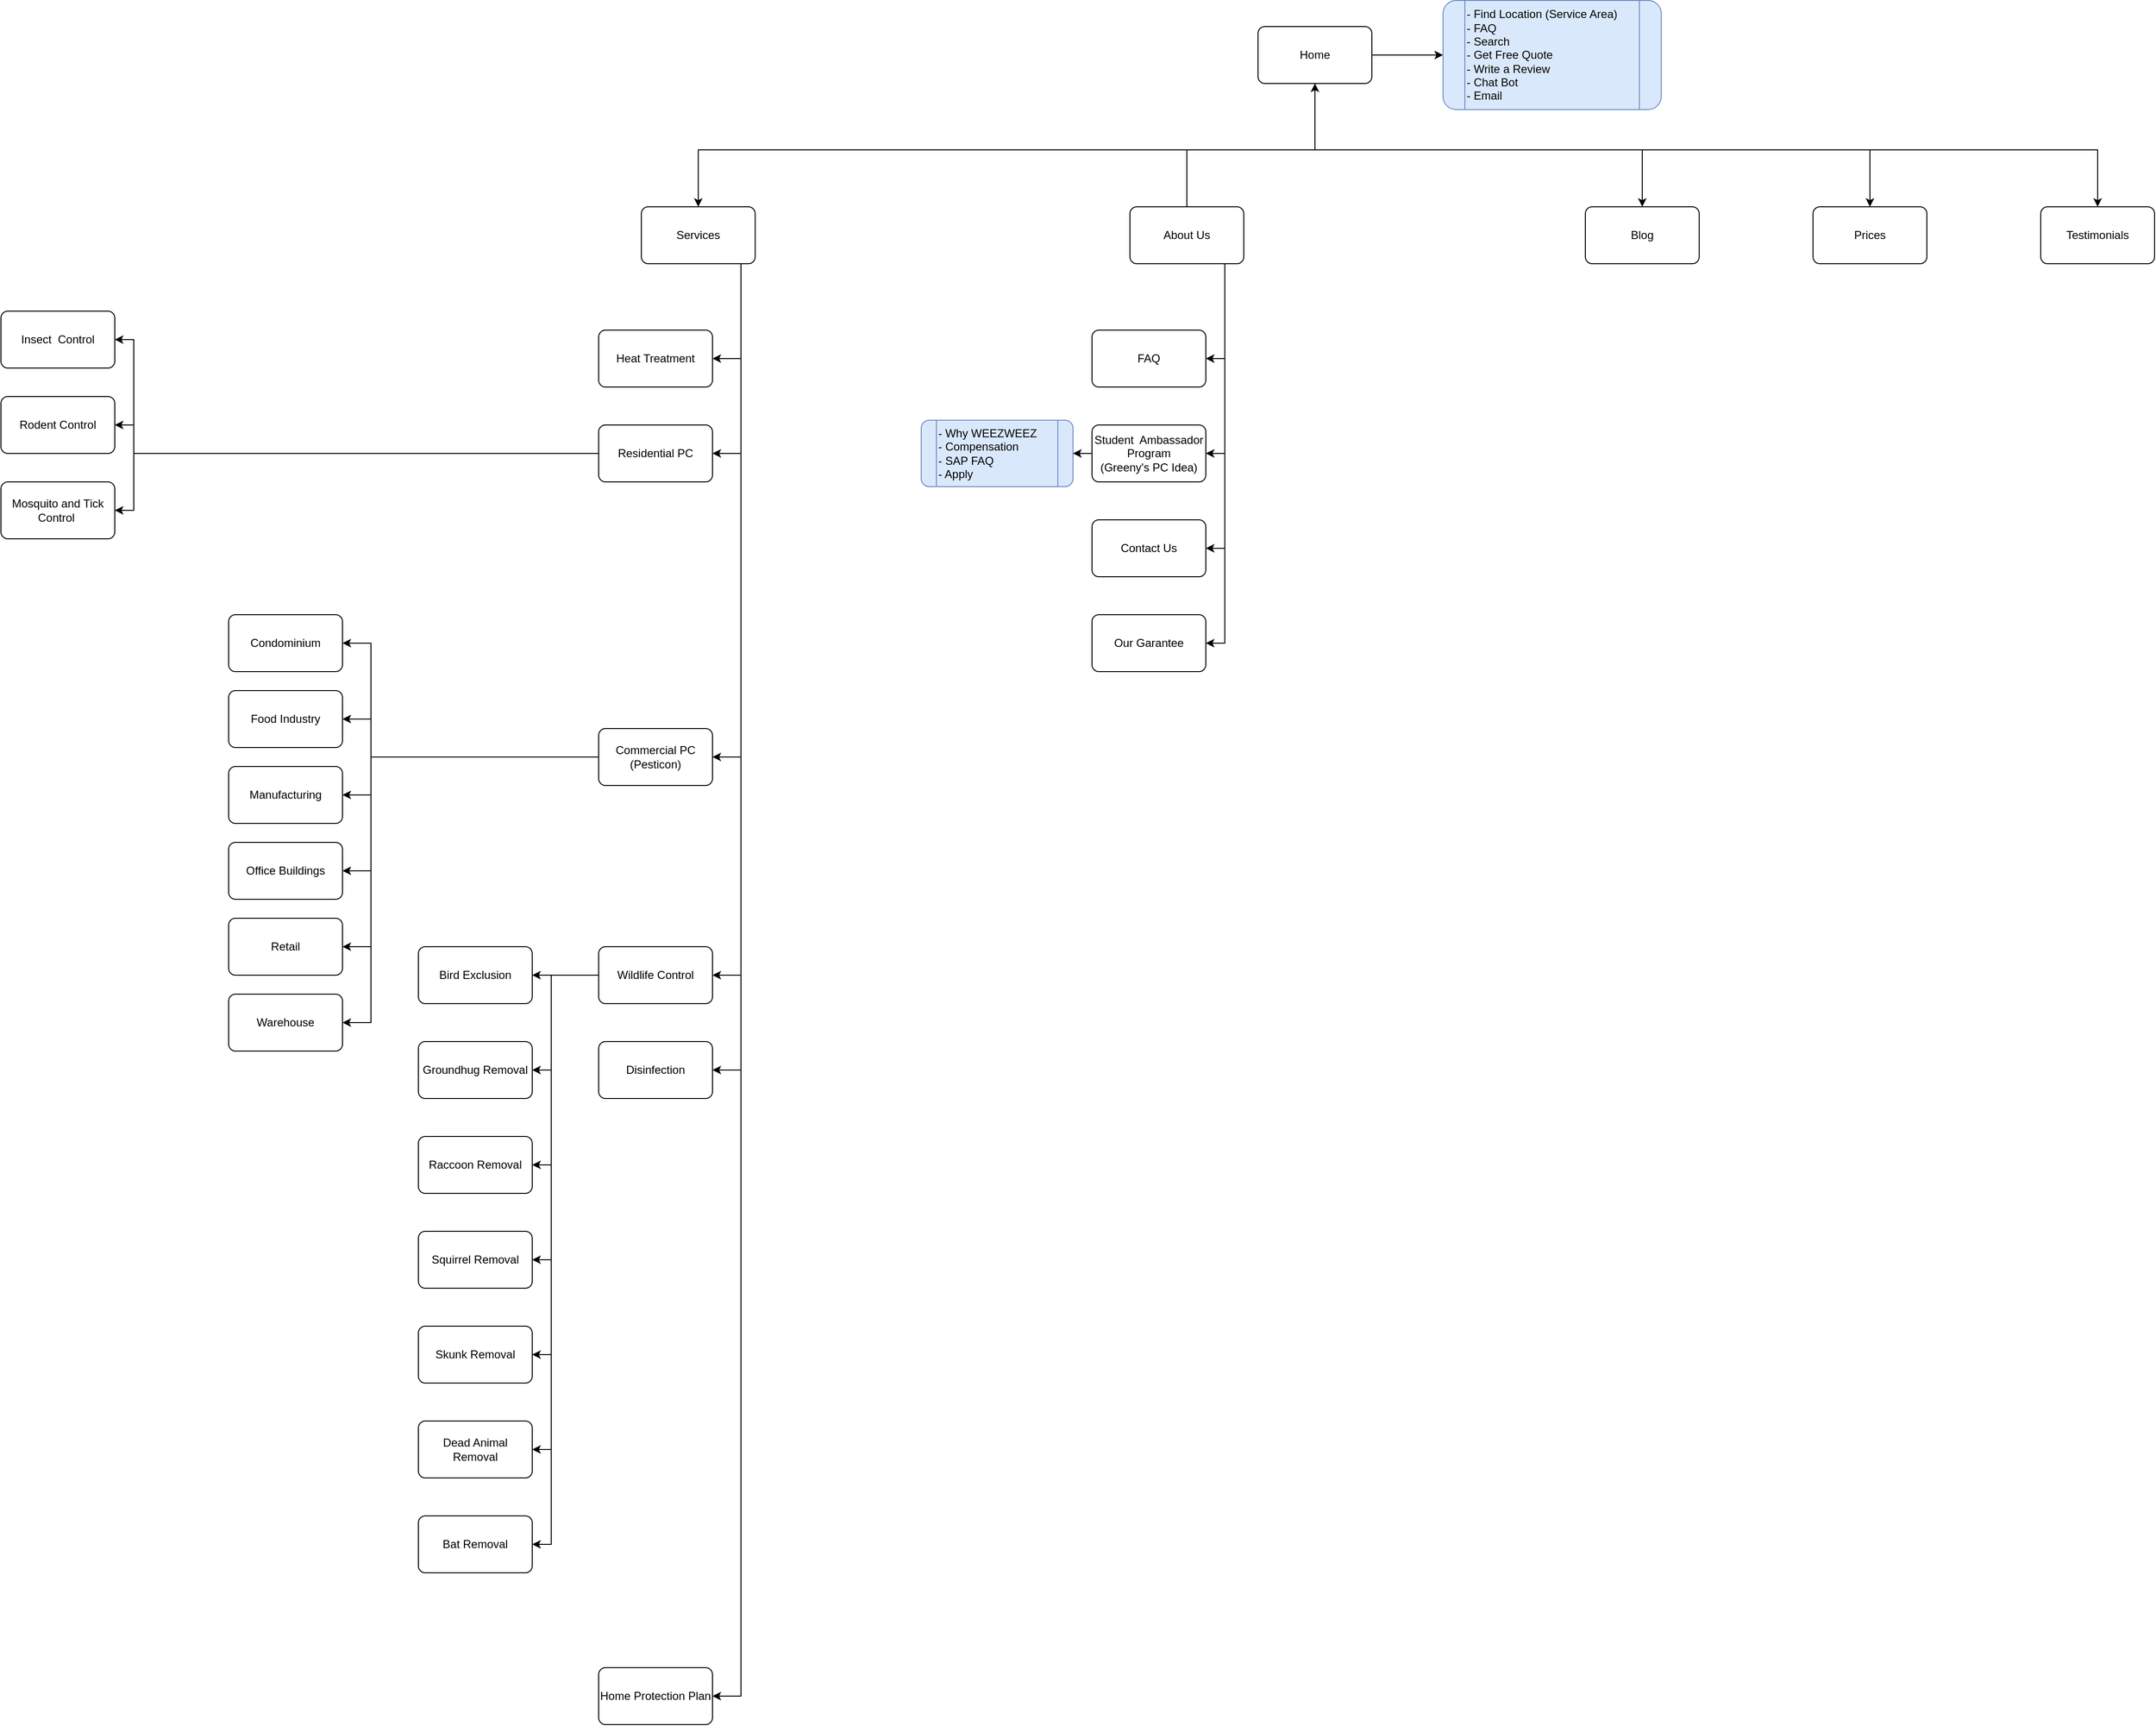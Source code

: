 <mxfile version="22.1.7" type="github">
  <diagram name="Page-1" id="Jv1g81ATU9zkHoRyQLGm">
    <mxGraphModel dx="3435" dy="4033" grid="1" gridSize="10" guides="1" tooltips="1" connect="1" arrows="1" fold="1" page="1" pageScale="1" pageWidth="850" pageHeight="1100" math="0" shadow="0">
      <root>
        <mxCell id="0" />
        <mxCell id="1" parent="0" />
        <mxCell id="5xi1tdNm8i5OjT9YdTC8-5" value="" style="edgeStyle=orthogonalEdgeStyle;rounded=0;orthogonalLoop=1;jettySize=auto;html=1;" edge="1" parent="1" source="5xi1tdNm8i5OjT9YdTC8-1" target="5xi1tdNm8i5OjT9YdTC8-4">
          <mxGeometry relative="1" as="geometry">
            <Array as="points">
              <mxPoint x="425" y="180" />
              <mxPoint x="-225" y="180" />
            </Array>
          </mxGeometry>
        </mxCell>
        <mxCell id="5xi1tdNm8i5OjT9YdTC8-19" value="" style="edgeStyle=orthogonalEdgeStyle;rounded=0;orthogonalLoop=1;jettySize=auto;html=1;" edge="1" parent="1" source="5xi1tdNm8i5OjT9YdTC8-1" target="5xi1tdNm8i5OjT9YdTC8-18">
          <mxGeometry relative="1" as="geometry">
            <Array as="points">
              <mxPoint x="425" y="180" />
              <mxPoint x="770" y="180" />
            </Array>
          </mxGeometry>
        </mxCell>
        <mxCell id="5xi1tdNm8i5OjT9YdTC8-36" value="" style="edgeStyle=orthogonalEdgeStyle;rounded=0;orthogonalLoop=1;jettySize=auto;html=1;" edge="1" parent="1" source="5xi1tdNm8i5OjT9YdTC8-1" target="5xi1tdNm8i5OjT9YdTC8-35">
          <mxGeometry relative="1" as="geometry" />
        </mxCell>
        <mxCell id="5xi1tdNm8i5OjT9YdTC8-57" value="" style="edgeStyle=orthogonalEdgeStyle;rounded=0;orthogonalLoop=1;jettySize=auto;html=1;" edge="1" parent="1" source="5xi1tdNm8i5OjT9YdTC8-1" target="5xi1tdNm8i5OjT9YdTC8-56">
          <mxGeometry relative="1" as="geometry">
            <Array as="points">
              <mxPoint x="425" y="180" />
              <mxPoint x="1250" y="180" />
            </Array>
          </mxGeometry>
        </mxCell>
        <mxCell id="5xi1tdNm8i5OjT9YdTC8-94" value="" style="edgeStyle=orthogonalEdgeStyle;rounded=0;orthogonalLoop=1;jettySize=auto;html=1;" edge="1" parent="1" source="5xi1tdNm8i5OjT9YdTC8-1" target="5xi1tdNm8i5OjT9YdTC8-93">
          <mxGeometry relative="1" as="geometry">
            <Array as="points">
              <mxPoint x="425" y="180" />
              <mxPoint x="1010" y="180" />
            </Array>
          </mxGeometry>
        </mxCell>
        <mxCell id="5xi1tdNm8i5OjT9YdTC8-1" value="Home" style="rounded=1;whiteSpace=wrap;html=1;arcSize=12;" vertex="1" parent="1">
          <mxGeometry x="365" y="50" width="120" height="60" as="geometry" />
        </mxCell>
        <mxCell id="5xi1tdNm8i5OjT9YdTC8-25" value="" style="edgeStyle=orthogonalEdgeStyle;rounded=0;orthogonalLoop=1;jettySize=auto;html=1;" edge="1" parent="1" source="5xi1tdNm8i5OjT9YdTC8-4" target="5xi1tdNm8i5OjT9YdTC8-24">
          <mxGeometry relative="1" as="geometry">
            <Array as="points">
              <mxPoint x="-180" y="500" />
            </Array>
          </mxGeometry>
        </mxCell>
        <mxCell id="5xi1tdNm8i5OjT9YdTC8-28" value="" style="edgeStyle=orthogonalEdgeStyle;rounded=0;orthogonalLoop=1;jettySize=auto;html=1;" edge="1" parent="1" source="5xi1tdNm8i5OjT9YdTC8-4" target="5xi1tdNm8i5OjT9YdTC8-27">
          <mxGeometry relative="1" as="geometry">
            <Array as="points">
              <mxPoint x="-180" y="400" />
            </Array>
          </mxGeometry>
        </mxCell>
        <mxCell id="5xi1tdNm8i5OjT9YdTC8-34" style="edgeStyle=orthogonalEdgeStyle;rounded=0;orthogonalLoop=1;jettySize=auto;html=1;exitX=0.5;exitY=1;exitDx=0;exitDy=0;entryX=1;entryY=0.5;entryDx=0;entryDy=0;" edge="1" parent="1" source="5xi1tdNm8i5OjT9YdTC8-4" target="5xi1tdNm8i5OjT9YdTC8-32">
          <mxGeometry relative="1" as="geometry">
            <Array as="points">
              <mxPoint x="-180" y="300" />
              <mxPoint x="-180" y="820" />
            </Array>
          </mxGeometry>
        </mxCell>
        <mxCell id="5xi1tdNm8i5OjT9YdTC8-53" value="" style="edgeStyle=orthogonalEdgeStyle;rounded=0;orthogonalLoop=1;jettySize=auto;html=1;" edge="1" parent="1" source="5xi1tdNm8i5OjT9YdTC8-4" target="5xi1tdNm8i5OjT9YdTC8-52">
          <mxGeometry relative="1" as="geometry">
            <Array as="points">
              <mxPoint x="-180" y="1050" />
            </Array>
          </mxGeometry>
        </mxCell>
        <mxCell id="5xi1tdNm8i5OjT9YdTC8-55" value="" style="edgeStyle=orthogonalEdgeStyle;rounded=0;orthogonalLoop=1;jettySize=auto;html=1;" edge="1" parent="1" source="5xi1tdNm8i5OjT9YdTC8-4" target="5xi1tdNm8i5OjT9YdTC8-54">
          <mxGeometry relative="1" as="geometry">
            <Array as="points">
              <mxPoint x="-180" y="1150" />
            </Array>
          </mxGeometry>
        </mxCell>
        <mxCell id="5xi1tdNm8i5OjT9YdTC8-75" value="" style="edgeStyle=orthogonalEdgeStyle;rounded=0;orthogonalLoop=1;jettySize=auto;html=1;" edge="1" parent="1" source="5xi1tdNm8i5OjT9YdTC8-4" target="5xi1tdNm8i5OjT9YdTC8-74">
          <mxGeometry relative="1" as="geometry">
            <Array as="points">
              <mxPoint x="-180" y="1810" />
            </Array>
          </mxGeometry>
        </mxCell>
        <mxCell id="5xi1tdNm8i5OjT9YdTC8-4" value="Services" style="rounded=1;whiteSpace=wrap;html=1;arcSize=12;" vertex="1" parent="1">
          <mxGeometry x="-285" y="240" width="120" height="60" as="geometry" />
        </mxCell>
        <mxCell id="5xi1tdNm8i5OjT9YdTC8-38" value="" style="edgeStyle=orthogonalEdgeStyle;rounded=0;orthogonalLoop=1;jettySize=auto;html=1;" edge="1" parent="1" source="5xi1tdNm8i5OjT9YdTC8-16" target="5xi1tdNm8i5OjT9YdTC8-37">
          <mxGeometry relative="1" as="geometry">
            <Array as="points">
              <mxPoint x="330" y="400" />
            </Array>
          </mxGeometry>
        </mxCell>
        <mxCell id="5xi1tdNm8i5OjT9YdTC8-41" value="" style="edgeStyle=orthogonalEdgeStyle;rounded=0;orthogonalLoop=1;jettySize=auto;html=1;" edge="1" parent="1" source="5xi1tdNm8i5OjT9YdTC8-16" target="5xi1tdNm8i5OjT9YdTC8-40">
          <mxGeometry relative="1" as="geometry">
            <Array as="points">
              <mxPoint x="330" y="340" />
              <mxPoint x="330" y="340" />
            </Array>
          </mxGeometry>
        </mxCell>
        <mxCell id="5xi1tdNm8i5OjT9YdTC8-44" style="edgeStyle=orthogonalEdgeStyle;rounded=0;orthogonalLoop=1;jettySize=auto;html=1;exitX=0.5;exitY=1;exitDx=0;exitDy=0;entryX=1;entryY=0.5;entryDx=0;entryDy=0;" edge="1" parent="1" source="5xi1tdNm8i5OjT9YdTC8-16" target="5xi1tdNm8i5OjT9YdTC8-20">
          <mxGeometry relative="1" as="geometry">
            <Array as="points">
              <mxPoint x="330" y="300" />
              <mxPoint x="330" y="600" />
            </Array>
          </mxGeometry>
        </mxCell>
        <mxCell id="5xi1tdNm8i5OjT9YdTC8-45" style="edgeStyle=orthogonalEdgeStyle;rounded=0;orthogonalLoop=1;jettySize=auto;html=1;exitX=0.5;exitY=0;exitDx=0;exitDy=0;entryX=0.5;entryY=1;entryDx=0;entryDy=0;" edge="1" parent="1" source="5xi1tdNm8i5OjT9YdTC8-16" target="5xi1tdNm8i5OjT9YdTC8-1">
          <mxGeometry relative="1" as="geometry">
            <Array as="points">
              <mxPoint x="290" y="180" />
              <mxPoint x="425" y="180" />
            </Array>
          </mxGeometry>
        </mxCell>
        <mxCell id="5xi1tdNm8i5OjT9YdTC8-92" value="" style="edgeStyle=orthogonalEdgeStyle;rounded=0;orthogonalLoop=1;jettySize=auto;html=1;" edge="1" parent="1" source="5xi1tdNm8i5OjT9YdTC8-16" target="5xi1tdNm8i5OjT9YdTC8-91">
          <mxGeometry relative="1" as="geometry">
            <Array as="points">
              <mxPoint x="330" y="700" />
            </Array>
          </mxGeometry>
        </mxCell>
        <mxCell id="5xi1tdNm8i5OjT9YdTC8-16" value="About Us" style="rounded=1;whiteSpace=wrap;html=1;arcSize=12;" vertex="1" parent="1">
          <mxGeometry x="230" y="240" width="120" height="60" as="geometry" />
        </mxCell>
        <mxCell id="5xi1tdNm8i5OjT9YdTC8-18" value="Blog" style="rounded=1;whiteSpace=wrap;html=1;arcSize=12;" vertex="1" parent="1">
          <mxGeometry x="710" y="240" width="120" height="60" as="geometry" />
        </mxCell>
        <mxCell id="5xi1tdNm8i5OjT9YdTC8-20" value="Contact Us" style="rounded=1;whiteSpace=wrap;html=1;arcSize=12;" vertex="1" parent="1">
          <mxGeometry x="190" y="570" width="120" height="60" as="geometry" />
        </mxCell>
        <mxCell id="5xi1tdNm8i5OjT9YdTC8-47" value="" style="edgeStyle=orthogonalEdgeStyle;rounded=0;orthogonalLoop=1;jettySize=auto;html=1;" edge="1" parent="1" source="5xi1tdNm8i5OjT9YdTC8-24" target="5xi1tdNm8i5OjT9YdTC8-46">
          <mxGeometry relative="1" as="geometry">
            <Array as="points">
              <mxPoint x="-820" y="500" />
              <mxPoint x="-820" y="380" />
            </Array>
          </mxGeometry>
        </mxCell>
        <mxCell id="5xi1tdNm8i5OjT9YdTC8-49" value="" style="edgeStyle=orthogonalEdgeStyle;rounded=0;orthogonalLoop=1;jettySize=auto;html=1;" edge="1" parent="1" source="5xi1tdNm8i5OjT9YdTC8-24" target="5xi1tdNm8i5OjT9YdTC8-48">
          <mxGeometry relative="1" as="geometry">
            <Array as="points">
              <mxPoint x="-820" y="500" />
              <mxPoint x="-820" y="470" />
            </Array>
          </mxGeometry>
        </mxCell>
        <mxCell id="5xi1tdNm8i5OjT9YdTC8-51" value="" style="edgeStyle=orthogonalEdgeStyle;rounded=0;orthogonalLoop=1;jettySize=auto;html=1;" edge="1" parent="1" source="5xi1tdNm8i5OjT9YdTC8-24" target="5xi1tdNm8i5OjT9YdTC8-50">
          <mxGeometry relative="1" as="geometry">
            <Array as="points">
              <mxPoint x="-820" y="500" />
              <mxPoint x="-820" y="560" />
            </Array>
          </mxGeometry>
        </mxCell>
        <mxCell id="5xi1tdNm8i5OjT9YdTC8-24" value="Residential PC" style="rounded=1;whiteSpace=wrap;html=1;arcSize=12;" vertex="1" parent="1">
          <mxGeometry x="-330" y="470" width="120" height="60" as="geometry" />
        </mxCell>
        <mxCell id="5xi1tdNm8i5OjT9YdTC8-27" value="Heat Treatment" style="rounded=1;whiteSpace=wrap;html=1;arcSize=12;" vertex="1" parent="1">
          <mxGeometry x="-330" y="370" width="120" height="60" as="geometry" />
        </mxCell>
        <mxCell id="5xi1tdNm8i5OjT9YdTC8-77" value="" style="edgeStyle=orthogonalEdgeStyle;rounded=0;orthogonalLoop=1;jettySize=auto;html=1;entryX=1;entryY=0.5;entryDx=0;entryDy=0;" edge="1" parent="1" source="5xi1tdNm8i5OjT9YdTC8-32" target="5xi1tdNm8i5OjT9YdTC8-76">
          <mxGeometry relative="1" as="geometry">
            <Array as="points">
              <mxPoint x="-570" y="820" />
              <mxPoint x="-570" y="700" />
            </Array>
          </mxGeometry>
        </mxCell>
        <mxCell id="5xi1tdNm8i5OjT9YdTC8-79" value="" style="edgeStyle=orthogonalEdgeStyle;rounded=0;orthogonalLoop=1;jettySize=auto;html=1;" edge="1" parent="1" source="5xi1tdNm8i5OjT9YdTC8-32" target="5xi1tdNm8i5OjT9YdTC8-78">
          <mxGeometry relative="1" as="geometry">
            <Array as="points">
              <mxPoint x="-570" y="820" />
              <mxPoint x="-570" y="780" />
            </Array>
          </mxGeometry>
        </mxCell>
        <mxCell id="5xi1tdNm8i5OjT9YdTC8-81" value="" style="edgeStyle=orthogonalEdgeStyle;rounded=0;orthogonalLoop=1;jettySize=auto;html=1;" edge="1" parent="1" source="5xi1tdNm8i5OjT9YdTC8-32" target="5xi1tdNm8i5OjT9YdTC8-80">
          <mxGeometry relative="1" as="geometry">
            <Array as="points">
              <mxPoint x="-570" y="820" />
              <mxPoint x="-570" y="860" />
            </Array>
          </mxGeometry>
        </mxCell>
        <mxCell id="5xi1tdNm8i5OjT9YdTC8-83" value="" style="edgeStyle=orthogonalEdgeStyle;rounded=0;orthogonalLoop=1;jettySize=auto;html=1;entryX=1;entryY=0.5;entryDx=0;entryDy=0;" edge="1" parent="1" source="5xi1tdNm8i5OjT9YdTC8-32" target="5xi1tdNm8i5OjT9YdTC8-82">
          <mxGeometry relative="1" as="geometry">
            <mxPoint x="-570" y="900" as="targetPoint" />
            <Array as="points">
              <mxPoint x="-570" y="820" />
              <mxPoint x="-570" y="940" />
            </Array>
          </mxGeometry>
        </mxCell>
        <mxCell id="5xi1tdNm8i5OjT9YdTC8-85" value="" style="edgeStyle=orthogonalEdgeStyle;rounded=0;orthogonalLoop=1;jettySize=auto;html=1;" edge="1" parent="1" source="5xi1tdNm8i5OjT9YdTC8-32" target="5xi1tdNm8i5OjT9YdTC8-84">
          <mxGeometry relative="1" as="geometry">
            <Array as="points">
              <mxPoint x="-570" y="820" />
              <mxPoint x="-570" y="1020" />
            </Array>
          </mxGeometry>
        </mxCell>
        <mxCell id="5xi1tdNm8i5OjT9YdTC8-88" value="" style="edgeStyle=orthogonalEdgeStyle;rounded=0;orthogonalLoop=1;jettySize=auto;html=1;" edge="1" parent="1" source="5xi1tdNm8i5OjT9YdTC8-32" target="5xi1tdNm8i5OjT9YdTC8-87">
          <mxGeometry relative="1" as="geometry">
            <Array as="points">
              <mxPoint x="-570" y="820" />
              <mxPoint x="-570" y="1100" />
            </Array>
          </mxGeometry>
        </mxCell>
        <mxCell id="5xi1tdNm8i5OjT9YdTC8-32" value="Commercial PC&lt;br&gt;(Pesticon)" style="rounded=1;whiteSpace=wrap;html=1;arcSize=12;" vertex="1" parent="1">
          <mxGeometry x="-330" y="790" width="120" height="60" as="geometry" />
        </mxCell>
        <mxCell id="5xi1tdNm8i5OjT9YdTC8-35" value="- Find Location (Service Area)&lt;br&gt;- FAQ&lt;br&gt;- Search&lt;br&gt;- Get Free Quote&lt;br&gt;- Write a Review&lt;br&gt;- Chat Bot&lt;br&gt;- Email" style="shape=process;whiteSpace=wrap;html=1;backgroundOutline=1;rounded=1;arcSize=12;fillColor=#dae8fc;strokeColor=#6c8ebf;align=left;" vertex="1" parent="1">
          <mxGeometry x="560" y="22.5" width="230" height="115" as="geometry" />
        </mxCell>
        <mxCell id="5xi1tdNm8i5OjT9YdTC8-37" value="FAQ" style="rounded=1;whiteSpace=wrap;html=1;arcSize=12;" vertex="1" parent="1">
          <mxGeometry x="190" y="370" width="120" height="60" as="geometry" />
        </mxCell>
        <mxCell id="5xi1tdNm8i5OjT9YdTC8-43" value="" style="edgeStyle=orthogonalEdgeStyle;rounded=0;orthogonalLoop=1;jettySize=auto;html=1;" edge="1" parent="1" source="5xi1tdNm8i5OjT9YdTC8-40" target="5xi1tdNm8i5OjT9YdTC8-42">
          <mxGeometry relative="1" as="geometry" />
        </mxCell>
        <mxCell id="5xi1tdNm8i5OjT9YdTC8-40" value="Student&amp;nbsp; Ambassador Program&lt;br&gt;(Greeny&#39;s PC Idea)" style="rounded=1;whiteSpace=wrap;html=1;arcSize=12;" vertex="1" parent="1">
          <mxGeometry x="190" y="470" width="120" height="60" as="geometry" />
        </mxCell>
        <mxCell id="5xi1tdNm8i5OjT9YdTC8-42" value="- Why WEEZWEEZ&lt;br&gt;- Compensation&lt;br&gt;- SAP FAQ&lt;br&gt;- Apply" style="shape=process;whiteSpace=wrap;html=1;backgroundOutline=1;rounded=1;arcSize=12;align=left;fillColor=#dae8fc;strokeColor=#6c8ebf;" vertex="1" parent="1">
          <mxGeometry x="10" y="465" width="160" height="70" as="geometry" />
        </mxCell>
        <mxCell id="5xi1tdNm8i5OjT9YdTC8-46" value="Insect&amp;nbsp; Control" style="rounded=1;whiteSpace=wrap;html=1;arcSize=12;" vertex="1" parent="1">
          <mxGeometry x="-960" y="350" width="120" height="60" as="geometry" />
        </mxCell>
        <mxCell id="5xi1tdNm8i5OjT9YdTC8-48" value="Rodent Control" style="rounded=1;whiteSpace=wrap;html=1;arcSize=12;" vertex="1" parent="1">
          <mxGeometry x="-960" y="440" width="120" height="60" as="geometry" />
        </mxCell>
        <mxCell id="5xi1tdNm8i5OjT9YdTC8-50" value="Mosquito and Tick Control&amp;nbsp;" style="rounded=1;whiteSpace=wrap;html=1;arcSize=12;" vertex="1" parent="1">
          <mxGeometry x="-960" y="530" width="120" height="60" as="geometry" />
        </mxCell>
        <mxCell id="5xi1tdNm8i5OjT9YdTC8-59" value="" style="edgeStyle=orthogonalEdgeStyle;rounded=0;orthogonalLoop=1;jettySize=auto;html=1;" edge="1" parent="1" source="5xi1tdNm8i5OjT9YdTC8-52" target="5xi1tdNm8i5OjT9YdTC8-58">
          <mxGeometry relative="1" as="geometry" />
        </mxCell>
        <mxCell id="5xi1tdNm8i5OjT9YdTC8-61" value="" style="edgeStyle=orthogonalEdgeStyle;rounded=0;orthogonalLoop=1;jettySize=auto;html=1;" edge="1" parent="1" source="5xi1tdNm8i5OjT9YdTC8-52" target="5xi1tdNm8i5OjT9YdTC8-60">
          <mxGeometry relative="1" as="geometry">
            <Array as="points">
              <mxPoint x="-380" y="1050" />
              <mxPoint x="-380" y="1150" />
            </Array>
          </mxGeometry>
        </mxCell>
        <mxCell id="5xi1tdNm8i5OjT9YdTC8-63" value="" style="edgeStyle=orthogonalEdgeStyle;rounded=0;orthogonalLoop=1;jettySize=auto;html=1;" edge="1" parent="1" source="5xi1tdNm8i5OjT9YdTC8-52" target="5xi1tdNm8i5OjT9YdTC8-62">
          <mxGeometry relative="1" as="geometry">
            <Array as="points">
              <mxPoint x="-380" y="1050" />
              <mxPoint x="-380" y="1250" />
            </Array>
          </mxGeometry>
        </mxCell>
        <mxCell id="5xi1tdNm8i5OjT9YdTC8-66" value="" style="edgeStyle=orthogonalEdgeStyle;rounded=0;orthogonalLoop=1;jettySize=auto;html=1;" edge="1" parent="1" source="5xi1tdNm8i5OjT9YdTC8-52" target="5xi1tdNm8i5OjT9YdTC8-65">
          <mxGeometry relative="1" as="geometry">
            <Array as="points">
              <mxPoint x="-380" y="1050" />
              <mxPoint x="-380" y="1350" />
            </Array>
          </mxGeometry>
        </mxCell>
        <mxCell id="5xi1tdNm8i5OjT9YdTC8-68" value="" style="edgeStyle=orthogonalEdgeStyle;rounded=0;orthogonalLoop=1;jettySize=auto;html=1;" edge="1" parent="1" source="5xi1tdNm8i5OjT9YdTC8-52" target="5xi1tdNm8i5OjT9YdTC8-67">
          <mxGeometry relative="1" as="geometry">
            <Array as="points">
              <mxPoint x="-380" y="1050" />
              <mxPoint x="-380" y="1450" />
            </Array>
          </mxGeometry>
        </mxCell>
        <mxCell id="5xi1tdNm8i5OjT9YdTC8-71" value="" style="edgeStyle=orthogonalEdgeStyle;rounded=0;orthogonalLoop=1;jettySize=auto;html=1;" edge="1" parent="1" source="5xi1tdNm8i5OjT9YdTC8-52" target="5xi1tdNm8i5OjT9YdTC8-70">
          <mxGeometry relative="1" as="geometry">
            <Array as="points">
              <mxPoint x="-380" y="1050" />
              <mxPoint x="-380" y="1550" />
            </Array>
          </mxGeometry>
        </mxCell>
        <mxCell id="5xi1tdNm8i5OjT9YdTC8-73" value="" style="edgeStyle=orthogonalEdgeStyle;rounded=0;orthogonalLoop=1;jettySize=auto;html=1;" edge="1" parent="1" source="5xi1tdNm8i5OjT9YdTC8-52" target="5xi1tdNm8i5OjT9YdTC8-72">
          <mxGeometry relative="1" as="geometry">
            <Array as="points">
              <mxPoint x="-380" y="1050" />
              <mxPoint x="-380" y="1650" />
            </Array>
          </mxGeometry>
        </mxCell>
        <mxCell id="5xi1tdNm8i5OjT9YdTC8-52" value="Wildlife Control" style="rounded=1;whiteSpace=wrap;html=1;arcSize=12;" vertex="1" parent="1">
          <mxGeometry x="-330" y="1020" width="120" height="60" as="geometry" />
        </mxCell>
        <mxCell id="5xi1tdNm8i5OjT9YdTC8-54" value="Disinfection" style="rounded=1;whiteSpace=wrap;html=1;arcSize=12;" vertex="1" parent="1">
          <mxGeometry x="-330" y="1120" width="120" height="60" as="geometry" />
        </mxCell>
        <mxCell id="5xi1tdNm8i5OjT9YdTC8-56" value="Testimonials" style="rounded=1;whiteSpace=wrap;html=1;arcSize=12;" vertex="1" parent="1">
          <mxGeometry x="1190" y="240" width="120" height="60" as="geometry" />
        </mxCell>
        <mxCell id="5xi1tdNm8i5OjT9YdTC8-58" value="Bird Exclusion" style="rounded=1;whiteSpace=wrap;html=1;arcSize=12;" vertex="1" parent="1">
          <mxGeometry x="-520" y="1020" width="120" height="60" as="geometry" />
        </mxCell>
        <mxCell id="5xi1tdNm8i5OjT9YdTC8-60" value="Groundhug Removal" style="rounded=1;whiteSpace=wrap;html=1;arcSize=12;" vertex="1" parent="1">
          <mxGeometry x="-520" y="1120" width="120" height="60" as="geometry" />
        </mxCell>
        <mxCell id="5xi1tdNm8i5OjT9YdTC8-62" value="Raccoon Removal" style="rounded=1;whiteSpace=wrap;html=1;arcSize=12;" vertex="1" parent="1">
          <mxGeometry x="-520" y="1220" width="120" height="60" as="geometry" />
        </mxCell>
        <mxCell id="5xi1tdNm8i5OjT9YdTC8-65" value="Squirrel Removal" style="rounded=1;whiteSpace=wrap;html=1;arcSize=12;" vertex="1" parent="1">
          <mxGeometry x="-520" y="1320" width="120" height="60" as="geometry" />
        </mxCell>
        <mxCell id="5xi1tdNm8i5OjT9YdTC8-67" value="Skunk Removal" style="rounded=1;whiteSpace=wrap;html=1;arcSize=12;" vertex="1" parent="1">
          <mxGeometry x="-520" y="1420" width="120" height="60" as="geometry" />
        </mxCell>
        <mxCell id="5xi1tdNm8i5OjT9YdTC8-70" value="Dead Animal Removal" style="rounded=1;whiteSpace=wrap;html=1;arcSize=12;" vertex="1" parent="1">
          <mxGeometry x="-520" y="1520" width="120" height="60" as="geometry" />
        </mxCell>
        <mxCell id="5xi1tdNm8i5OjT9YdTC8-72" value="Bat Removal" style="rounded=1;whiteSpace=wrap;html=1;arcSize=12;" vertex="1" parent="1">
          <mxGeometry x="-520" y="1620" width="120" height="60" as="geometry" />
        </mxCell>
        <mxCell id="5xi1tdNm8i5OjT9YdTC8-74" value="Home Protection Plan" style="rounded=1;whiteSpace=wrap;html=1;arcSize=12;" vertex="1" parent="1">
          <mxGeometry x="-330" y="1780" width="120" height="60" as="geometry" />
        </mxCell>
        <mxCell id="5xi1tdNm8i5OjT9YdTC8-76" value="Condominium" style="rounded=1;whiteSpace=wrap;html=1;arcSize=12;" vertex="1" parent="1">
          <mxGeometry x="-720" y="670" width="120" height="60" as="geometry" />
        </mxCell>
        <mxCell id="5xi1tdNm8i5OjT9YdTC8-78" value="Food Industry" style="rounded=1;whiteSpace=wrap;html=1;arcSize=12;" vertex="1" parent="1">
          <mxGeometry x="-720" y="750" width="120" height="60" as="geometry" />
        </mxCell>
        <mxCell id="5xi1tdNm8i5OjT9YdTC8-80" value="Manufacturing" style="rounded=1;whiteSpace=wrap;html=1;arcSize=12;" vertex="1" parent="1">
          <mxGeometry x="-720" y="830" width="120" height="60" as="geometry" />
        </mxCell>
        <mxCell id="5xi1tdNm8i5OjT9YdTC8-82" value="Office Buildings" style="rounded=1;whiteSpace=wrap;html=1;arcSize=12;" vertex="1" parent="1">
          <mxGeometry x="-720" y="910" width="120" height="60" as="geometry" />
        </mxCell>
        <mxCell id="5xi1tdNm8i5OjT9YdTC8-84" value="Retail" style="rounded=1;whiteSpace=wrap;html=1;arcSize=12;" vertex="1" parent="1">
          <mxGeometry x="-720" y="990" width="120" height="60" as="geometry" />
        </mxCell>
        <mxCell id="5xi1tdNm8i5OjT9YdTC8-87" value="Warehouse" style="rounded=1;whiteSpace=wrap;html=1;arcSize=12;" vertex="1" parent="1">
          <mxGeometry x="-720" y="1070" width="120" height="60" as="geometry" />
        </mxCell>
        <mxCell id="5xi1tdNm8i5OjT9YdTC8-91" value="Our Garantee" style="rounded=1;whiteSpace=wrap;html=1;arcSize=12;" vertex="1" parent="1">
          <mxGeometry x="190" y="670" width="120" height="60" as="geometry" />
        </mxCell>
        <mxCell id="5xi1tdNm8i5OjT9YdTC8-93" value="Prices" style="rounded=1;whiteSpace=wrap;html=1;arcSize=12;" vertex="1" parent="1">
          <mxGeometry x="950" y="240" width="120" height="60" as="geometry" />
        </mxCell>
      </root>
    </mxGraphModel>
  </diagram>
</mxfile>
